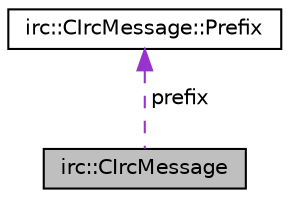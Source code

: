 digraph "irc::CIrcMessage"
{
 // LATEX_PDF_SIZE
  edge [fontname="Helvetica",fontsize="10",labelfontname="Helvetica",labelfontsize="10"];
  node [fontname="Helvetica",fontsize="10",shape=record];
  Node1 [label="irc::CIrcMessage",height=0.2,width=0.4,color="black", fillcolor="grey75", style="filled", fontcolor="black",tooltip=" "];
  Node2 -> Node1 [dir="back",color="darkorchid3",fontsize="10",style="dashed",label=" prefix" ,fontname="Helvetica"];
  Node2 [label="irc::CIrcMessage::Prefix",height=0.2,width=0.4,color="black", fillcolor="white", style="filled",URL="$structirc_1_1CIrcMessage_1_1Prefix.html",tooltip=" "];
}
